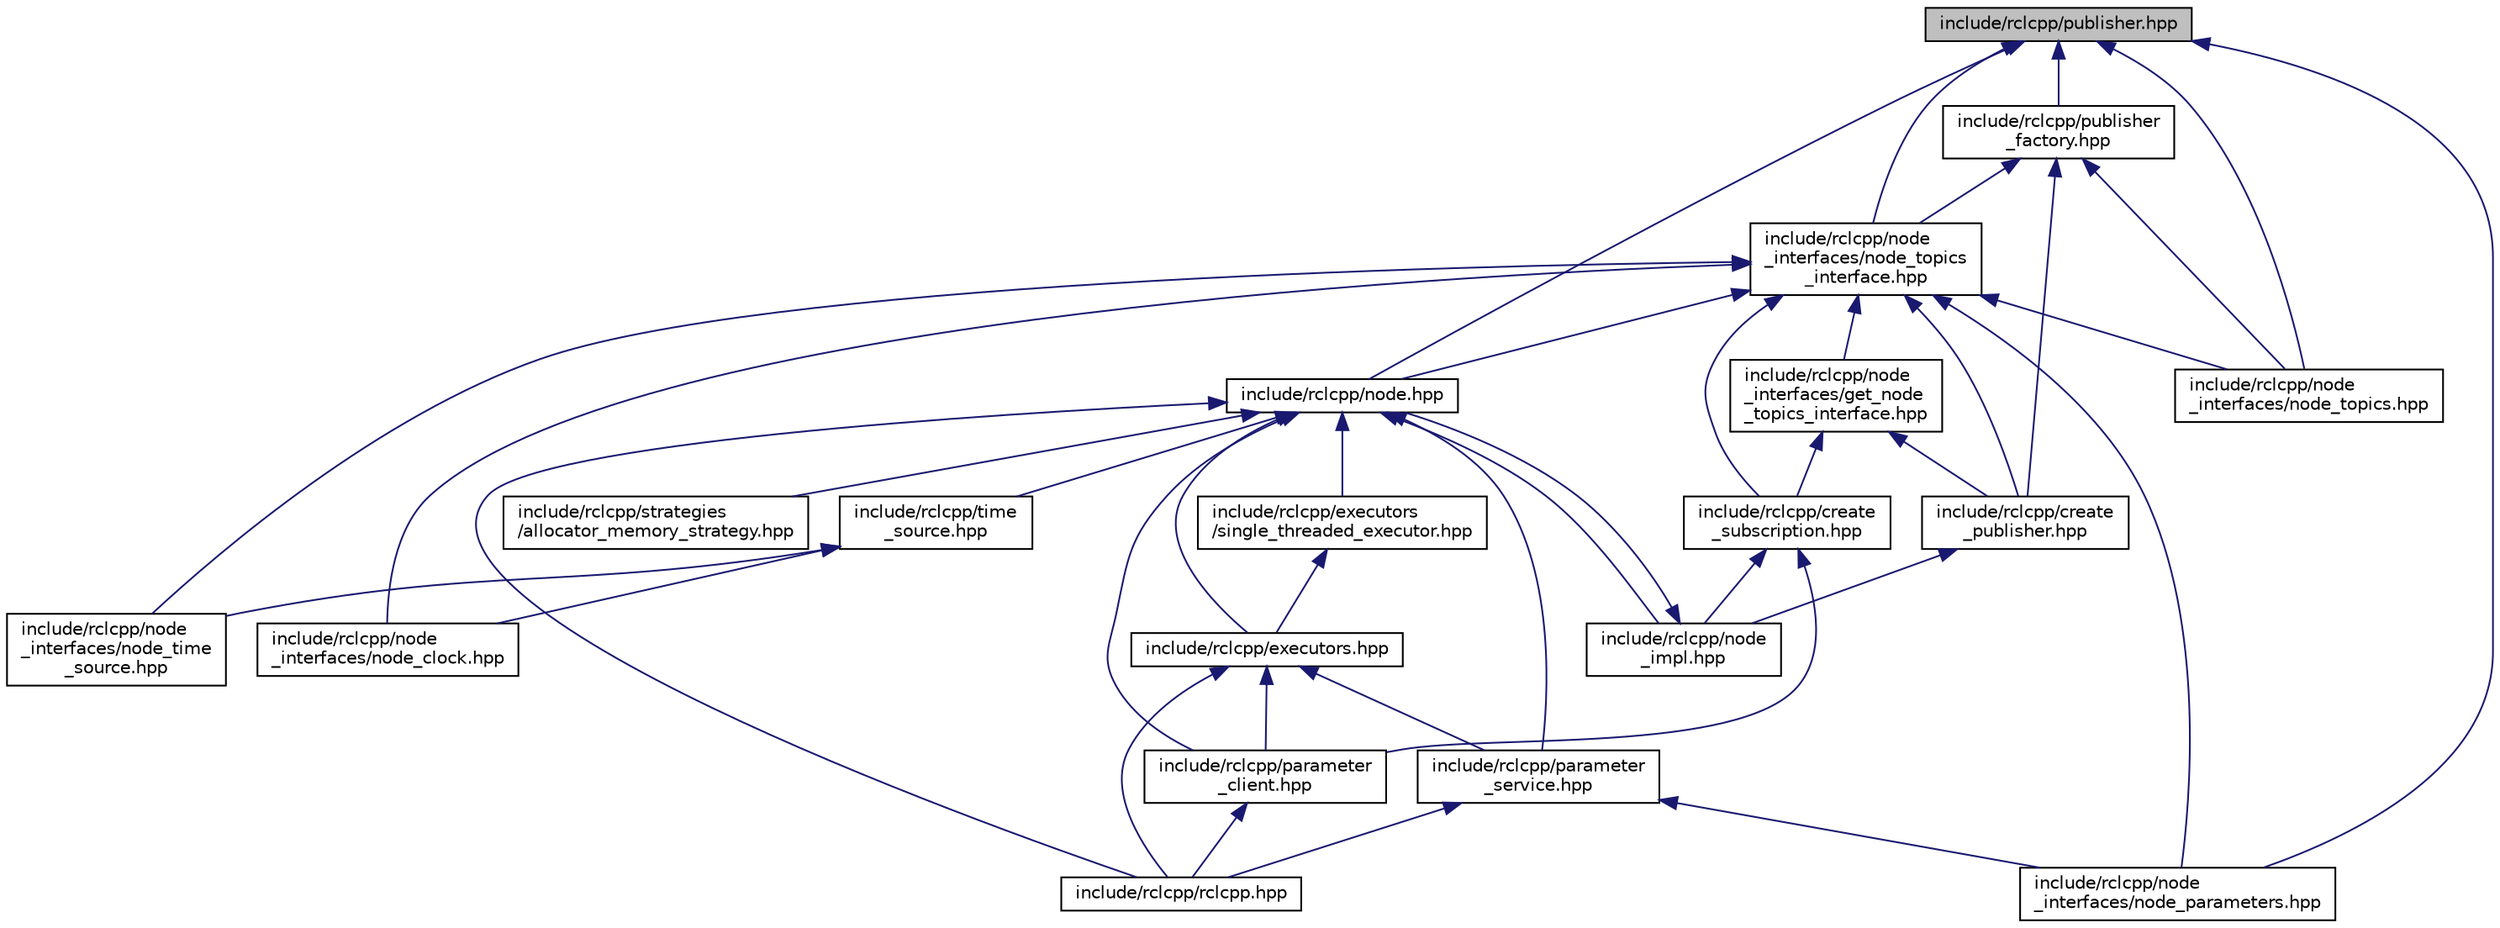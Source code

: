 digraph "include/rclcpp/publisher.hpp"
{
  edge [fontname="Helvetica",fontsize="10",labelfontname="Helvetica",labelfontsize="10"];
  node [fontname="Helvetica",fontsize="10",shape=record];
  Node130 [label="include/rclcpp/publisher.hpp",height=0.2,width=0.4,color="black", fillcolor="grey75", style="filled", fontcolor="black"];
  Node130 -> Node131 [dir="back",color="midnightblue",fontsize="10",style="solid",fontname="Helvetica"];
  Node131 [label="include/rclcpp/node.hpp",height=0.2,width=0.4,color="black", fillcolor="white", style="filled",URL="$node_8hpp.html"];
  Node131 -> Node132 [dir="back",color="midnightblue",fontsize="10",style="solid",fontname="Helvetica"];
  Node132 [label="include/rclcpp/executors\l/single_threaded_executor.hpp",height=0.2,width=0.4,color="black", fillcolor="white", style="filled",URL="$single__threaded__executor_8hpp.html"];
  Node132 -> Node133 [dir="back",color="midnightblue",fontsize="10",style="solid",fontname="Helvetica"];
  Node133 [label="include/rclcpp/executors.hpp",height=0.2,width=0.4,color="black", fillcolor="white", style="filled",URL="$executors_8hpp.html"];
  Node133 -> Node134 [dir="back",color="midnightblue",fontsize="10",style="solid",fontname="Helvetica"];
  Node134 [label="include/rclcpp/parameter\l_client.hpp",height=0.2,width=0.4,color="black", fillcolor="white", style="filled",URL="$parameter__client_8hpp.html"];
  Node134 -> Node135 [dir="back",color="midnightblue",fontsize="10",style="solid",fontname="Helvetica"];
  Node135 [label="include/rclcpp/rclcpp.hpp",height=0.2,width=0.4,color="black", fillcolor="white", style="filled",URL="$rclcpp_8hpp.html"];
  Node133 -> Node136 [dir="back",color="midnightblue",fontsize="10",style="solid",fontname="Helvetica"];
  Node136 [label="include/rclcpp/parameter\l_service.hpp",height=0.2,width=0.4,color="black", fillcolor="white", style="filled",URL="$parameter__service_8hpp.html"];
  Node136 -> Node137 [dir="back",color="midnightblue",fontsize="10",style="solid",fontname="Helvetica"];
  Node137 [label="include/rclcpp/node\l_interfaces/node_parameters.hpp",height=0.2,width=0.4,color="black", fillcolor="white", style="filled",URL="$node__parameters_8hpp.html"];
  Node136 -> Node135 [dir="back",color="midnightblue",fontsize="10",style="solid",fontname="Helvetica"];
  Node133 -> Node135 [dir="back",color="midnightblue",fontsize="10",style="solid",fontname="Helvetica"];
  Node131 -> Node133 [dir="back",color="midnightblue",fontsize="10",style="solid",fontname="Helvetica"];
  Node131 -> Node138 [dir="back",color="midnightblue",fontsize="10",style="solid",fontname="Helvetica"];
  Node138 [label="include/rclcpp/node\l_impl.hpp",height=0.2,width=0.4,color="black", fillcolor="white", style="filled",URL="$node__impl_8hpp.html"];
  Node138 -> Node131 [dir="back",color="midnightblue",fontsize="10",style="solid",fontname="Helvetica"];
  Node131 -> Node134 [dir="back",color="midnightblue",fontsize="10",style="solid",fontname="Helvetica"];
  Node131 -> Node136 [dir="back",color="midnightblue",fontsize="10",style="solid",fontname="Helvetica"];
  Node131 -> Node135 [dir="back",color="midnightblue",fontsize="10",style="solid",fontname="Helvetica"];
  Node131 -> Node139 [dir="back",color="midnightblue",fontsize="10",style="solid",fontname="Helvetica"];
  Node139 [label="include/rclcpp/strategies\l/allocator_memory_strategy.hpp",height=0.2,width=0.4,color="black", fillcolor="white", style="filled",URL="$allocator__memory__strategy_8hpp.html"];
  Node131 -> Node140 [dir="back",color="midnightblue",fontsize="10",style="solid",fontname="Helvetica"];
  Node140 [label="include/rclcpp/time\l_source.hpp",height=0.2,width=0.4,color="black", fillcolor="white", style="filled",URL="$time__source_8hpp.html"];
  Node140 -> Node141 [dir="back",color="midnightblue",fontsize="10",style="solid",fontname="Helvetica"];
  Node141 [label="include/rclcpp/node\l_interfaces/node_clock.hpp",height=0.2,width=0.4,color="black", fillcolor="white", style="filled",URL="$node__clock_8hpp.html"];
  Node140 -> Node142 [dir="back",color="midnightblue",fontsize="10",style="solid",fontname="Helvetica"];
  Node142 [label="include/rclcpp/node\l_interfaces/node_time\l_source.hpp",height=0.2,width=0.4,color="black", fillcolor="white", style="filled",URL="$node__time__source_8hpp.html"];
  Node130 -> Node137 [dir="back",color="midnightblue",fontsize="10",style="solid",fontname="Helvetica"];
  Node130 -> Node143 [dir="back",color="midnightblue",fontsize="10",style="solid",fontname="Helvetica"];
  Node143 [label="include/rclcpp/node\l_interfaces/node_topics.hpp",height=0.2,width=0.4,color="black", fillcolor="white", style="filled",URL="$node__topics_8hpp.html"];
  Node130 -> Node144 [dir="back",color="midnightblue",fontsize="10",style="solid",fontname="Helvetica"];
  Node144 [label="include/rclcpp/node\l_interfaces/node_topics\l_interface.hpp",height=0.2,width=0.4,color="black", fillcolor="white", style="filled",URL="$node__topics__interface_8hpp.html"];
  Node144 -> Node145 [dir="back",color="midnightblue",fontsize="10",style="solid",fontname="Helvetica"];
  Node145 [label="include/rclcpp/create\l_publisher.hpp",height=0.2,width=0.4,color="black", fillcolor="white", style="filled",URL="$create__publisher_8hpp.html"];
  Node145 -> Node138 [dir="back",color="midnightblue",fontsize="10",style="solid",fontname="Helvetica"];
  Node144 -> Node146 [dir="back",color="midnightblue",fontsize="10",style="solid",fontname="Helvetica"];
  Node146 [label="include/rclcpp/create\l_subscription.hpp",height=0.2,width=0.4,color="black", fillcolor="white", style="filled",URL="$create__subscription_8hpp.html"];
  Node146 -> Node138 [dir="back",color="midnightblue",fontsize="10",style="solid",fontname="Helvetica"];
  Node146 -> Node134 [dir="back",color="midnightblue",fontsize="10",style="solid",fontname="Helvetica"];
  Node144 -> Node131 [dir="back",color="midnightblue",fontsize="10",style="solid",fontname="Helvetica"];
  Node144 -> Node147 [dir="back",color="midnightblue",fontsize="10",style="solid",fontname="Helvetica"];
  Node147 [label="include/rclcpp/node\l_interfaces/get_node\l_topics_interface.hpp",height=0.2,width=0.4,color="black", fillcolor="white", style="filled",URL="$get__node__topics__interface_8hpp.html"];
  Node147 -> Node145 [dir="back",color="midnightblue",fontsize="10",style="solid",fontname="Helvetica"];
  Node147 -> Node146 [dir="back",color="midnightblue",fontsize="10",style="solid",fontname="Helvetica"];
  Node144 -> Node141 [dir="back",color="midnightblue",fontsize="10",style="solid",fontname="Helvetica"];
  Node144 -> Node137 [dir="back",color="midnightblue",fontsize="10",style="solid",fontname="Helvetica"];
  Node144 -> Node142 [dir="back",color="midnightblue",fontsize="10",style="solid",fontname="Helvetica"];
  Node144 -> Node143 [dir="back",color="midnightblue",fontsize="10",style="solid",fontname="Helvetica"];
  Node130 -> Node148 [dir="back",color="midnightblue",fontsize="10",style="solid",fontname="Helvetica"];
  Node148 [label="include/rclcpp/publisher\l_factory.hpp",height=0.2,width=0.4,color="black", fillcolor="white", style="filled",URL="$publisher__factory_8hpp.html"];
  Node148 -> Node145 [dir="back",color="midnightblue",fontsize="10",style="solid",fontname="Helvetica"];
  Node148 -> Node143 [dir="back",color="midnightblue",fontsize="10",style="solid",fontname="Helvetica"];
  Node148 -> Node144 [dir="back",color="midnightblue",fontsize="10",style="solid",fontname="Helvetica"];
}
